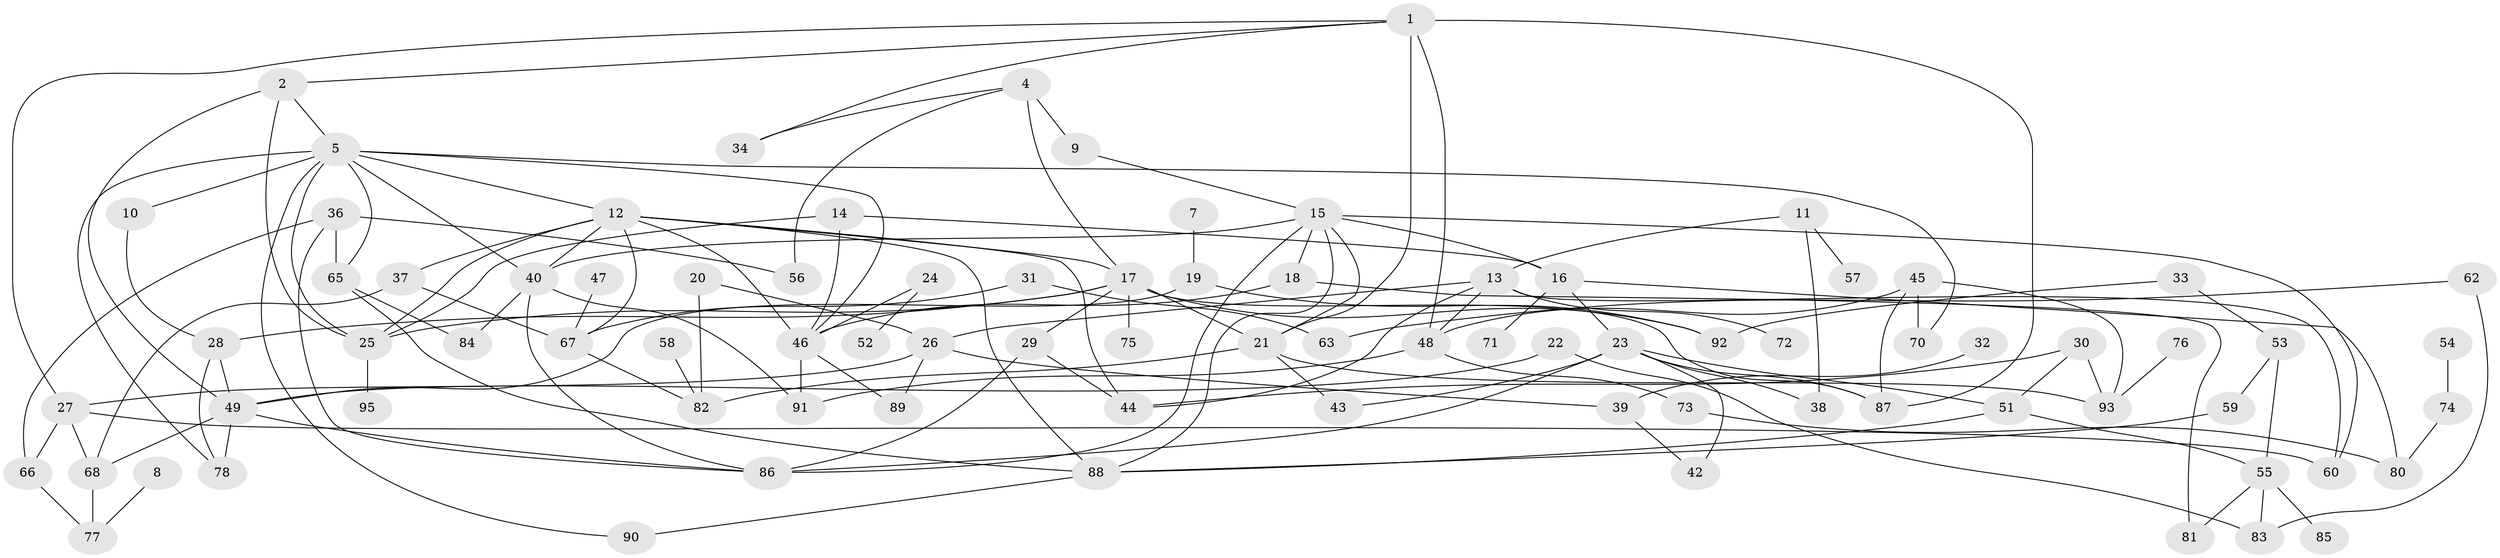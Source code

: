 // original degree distribution, {7: 0.037037037037037035, 2: 0.21481481481481482, 0: 0.07407407407407407, 4: 0.17777777777777778, 5: 0.1037037037037037, 1: 0.14074074074074075, 3: 0.23703703703703705, 6: 0.014814814814814815}
// Generated by graph-tools (version 1.1) at 2025/48/03/04/25 22:48:24]
// undirected, 85 vertices, 143 edges
graph export_dot {
  node [color=gray90,style=filled];
  1;
  2;
  4;
  5;
  7;
  8;
  9;
  10;
  11;
  12;
  13;
  14;
  15;
  16;
  17;
  18;
  19;
  20;
  21;
  22;
  23;
  24;
  25;
  26;
  27;
  28;
  29;
  30;
  31;
  32;
  33;
  34;
  36;
  37;
  38;
  39;
  40;
  42;
  43;
  44;
  45;
  46;
  47;
  48;
  49;
  51;
  52;
  53;
  54;
  55;
  56;
  57;
  58;
  59;
  60;
  62;
  63;
  65;
  66;
  67;
  68;
  70;
  71;
  72;
  73;
  74;
  75;
  76;
  77;
  78;
  80;
  81;
  82;
  83;
  84;
  85;
  86;
  87;
  88;
  89;
  90;
  91;
  92;
  93;
  95;
  1 -- 2 [weight=1.0];
  1 -- 21 [weight=2.0];
  1 -- 27 [weight=1.0];
  1 -- 34 [weight=1.0];
  1 -- 48 [weight=1.0];
  1 -- 87 [weight=1.0];
  2 -- 5 [weight=1.0];
  2 -- 25 [weight=1.0];
  2 -- 49 [weight=1.0];
  4 -- 9 [weight=2.0];
  4 -- 17 [weight=1.0];
  4 -- 34 [weight=1.0];
  4 -- 56 [weight=1.0];
  5 -- 10 [weight=1.0];
  5 -- 12 [weight=2.0];
  5 -- 25 [weight=2.0];
  5 -- 40 [weight=1.0];
  5 -- 46 [weight=1.0];
  5 -- 65 [weight=1.0];
  5 -- 70 [weight=1.0];
  5 -- 78 [weight=1.0];
  5 -- 90 [weight=1.0];
  7 -- 19 [weight=1.0];
  8 -- 77 [weight=1.0];
  9 -- 15 [weight=1.0];
  10 -- 28 [weight=1.0];
  11 -- 13 [weight=1.0];
  11 -- 38 [weight=1.0];
  11 -- 57 [weight=1.0];
  12 -- 17 [weight=1.0];
  12 -- 25 [weight=1.0];
  12 -- 37 [weight=1.0];
  12 -- 40 [weight=1.0];
  12 -- 44 [weight=1.0];
  12 -- 46 [weight=1.0];
  12 -- 67 [weight=1.0];
  12 -- 88 [weight=1.0];
  13 -- 26 [weight=1.0];
  13 -- 44 [weight=2.0];
  13 -- 48 [weight=1.0];
  13 -- 60 [weight=1.0];
  13 -- 72 [weight=1.0];
  14 -- 16 [weight=1.0];
  14 -- 25 [weight=1.0];
  14 -- 46 [weight=1.0];
  15 -- 16 [weight=1.0];
  15 -- 18 [weight=1.0];
  15 -- 21 [weight=1.0];
  15 -- 40 [weight=2.0];
  15 -- 60 [weight=2.0];
  15 -- 86 [weight=1.0];
  15 -- 88 [weight=1.0];
  16 -- 23 [weight=1.0];
  16 -- 71 [weight=1.0];
  16 -- 80 [weight=1.0];
  17 -- 21 [weight=1.0];
  17 -- 25 [weight=1.0];
  17 -- 28 [weight=1.0];
  17 -- 29 [weight=1.0];
  17 -- 75 [weight=2.0];
  17 -- 87 [weight=1.0];
  17 -- 92 [weight=1.0];
  18 -- 46 [weight=1.0];
  18 -- 81 [weight=1.0];
  19 -- 49 [weight=1.0];
  19 -- 92 [weight=1.0];
  20 -- 26 [weight=1.0];
  20 -- 82 [weight=1.0];
  21 -- 43 [weight=1.0];
  21 -- 82 [weight=1.0];
  21 -- 93 [weight=1.0];
  22 -- 49 [weight=1.0];
  22 -- 83 [weight=1.0];
  23 -- 38 [weight=1.0];
  23 -- 42 [weight=1.0];
  23 -- 43 [weight=1.0];
  23 -- 51 [weight=1.0];
  23 -- 86 [weight=1.0];
  23 -- 87 [weight=1.0];
  24 -- 46 [weight=1.0];
  24 -- 52 [weight=1.0];
  25 -- 95 [weight=2.0];
  26 -- 27 [weight=1.0];
  26 -- 39 [weight=1.0];
  26 -- 89 [weight=1.0];
  27 -- 60 [weight=1.0];
  27 -- 66 [weight=1.0];
  27 -- 68 [weight=1.0];
  28 -- 49 [weight=1.0];
  28 -- 78 [weight=1.0];
  29 -- 44 [weight=1.0];
  29 -- 86 [weight=1.0];
  30 -- 44 [weight=1.0];
  30 -- 51 [weight=1.0];
  30 -- 93 [weight=1.0];
  31 -- 63 [weight=1.0];
  31 -- 67 [weight=1.0];
  32 -- 39 [weight=1.0];
  33 -- 53 [weight=1.0];
  33 -- 92 [weight=1.0];
  36 -- 56 [weight=1.0];
  36 -- 65 [weight=1.0];
  36 -- 66 [weight=1.0];
  36 -- 86 [weight=1.0];
  37 -- 67 [weight=1.0];
  37 -- 68 [weight=1.0];
  39 -- 42 [weight=1.0];
  40 -- 84 [weight=1.0];
  40 -- 86 [weight=1.0];
  40 -- 91 [weight=1.0];
  45 -- 48 [weight=1.0];
  45 -- 70 [weight=1.0];
  45 -- 87 [weight=1.0];
  45 -- 93 [weight=1.0];
  46 -- 89 [weight=1.0];
  46 -- 91 [weight=1.0];
  47 -- 67 [weight=1.0];
  48 -- 73 [weight=1.0];
  48 -- 91 [weight=1.0];
  49 -- 68 [weight=1.0];
  49 -- 78 [weight=1.0];
  49 -- 86 [weight=1.0];
  51 -- 55 [weight=1.0];
  51 -- 88 [weight=1.0];
  53 -- 55 [weight=1.0];
  53 -- 59 [weight=1.0];
  54 -- 74 [weight=1.0];
  55 -- 81 [weight=1.0];
  55 -- 83 [weight=1.0];
  55 -- 85 [weight=1.0];
  58 -- 82 [weight=1.0];
  59 -- 88 [weight=1.0];
  62 -- 63 [weight=1.0];
  62 -- 83 [weight=1.0];
  65 -- 84 [weight=1.0];
  65 -- 88 [weight=1.0];
  66 -- 77 [weight=1.0];
  67 -- 82 [weight=1.0];
  68 -- 77 [weight=1.0];
  73 -- 80 [weight=1.0];
  74 -- 80 [weight=1.0];
  76 -- 93 [weight=1.0];
  88 -- 90 [weight=1.0];
}
